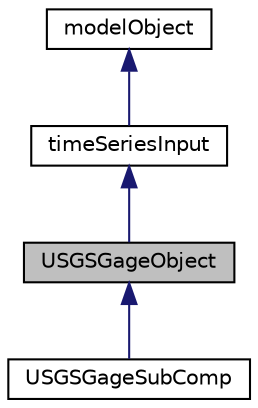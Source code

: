 digraph "USGSGageObject"
{
 // LATEX_PDF_SIZE
  edge [fontname="Helvetica",fontsize="10",labelfontname="Helvetica",labelfontsize="10"];
  node [fontname="Helvetica",fontsize="10",shape=record];
  Node1 [label="USGSGageObject",height=0.2,width=0.4,color="black", fillcolor="grey75", style="filled", fontcolor="black",tooltip=" "];
  Node2 -> Node1 [dir="back",color="midnightblue",fontsize="10",style="solid"];
  Node2 [label="timeSeriesInput",height=0.2,width=0.4,color="black", fillcolor="white", style="filled",URL="$classtimeSeriesInput.html",tooltip=" "];
  Node3 -> Node2 [dir="back",color="midnightblue",fontsize="10",style="solid"];
  Node3 [label="modelObject",height=0.2,width=0.4,color="black", fillcolor="white", style="filled",URL="$classmodelObject.html",tooltip=" "];
  Node1 -> Node4 [dir="back",color="midnightblue",fontsize="10",style="solid"];
  Node4 [label="USGSGageSubComp",height=0.2,width=0.4,color="black", fillcolor="white", style="filled",URL="$classUSGSGageSubComp.html",tooltip=" "];
}
